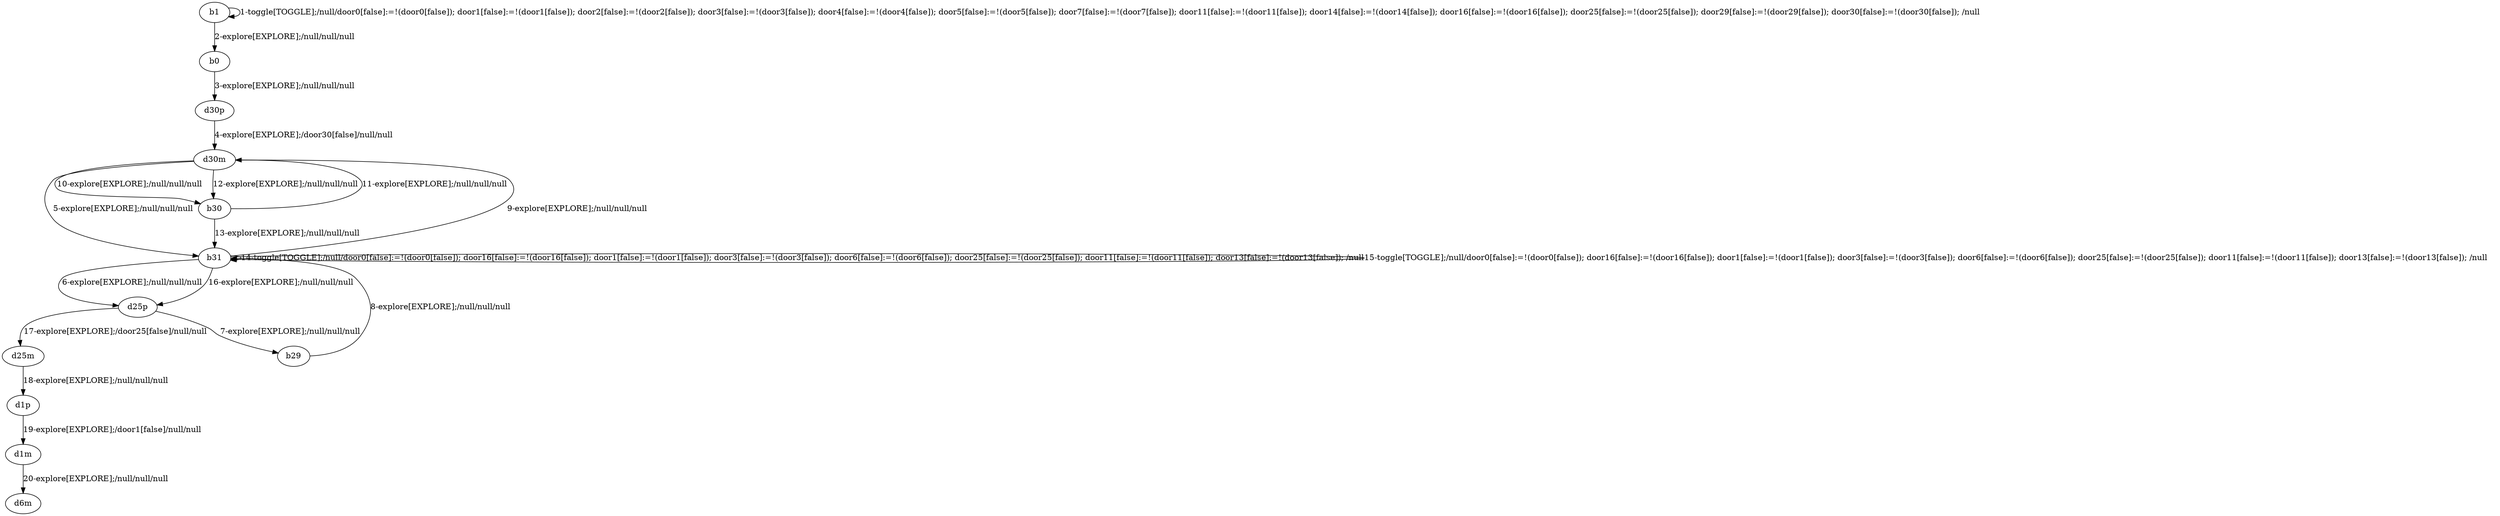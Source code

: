 # Total number of goals covered by this test: 1
# d25p --> b29

digraph g {
"b1" -> "b1" [label = "1-toggle[TOGGLE];/null/door0[false]:=!(door0[false]); door1[false]:=!(door1[false]); door2[false]:=!(door2[false]); door3[false]:=!(door3[false]); door4[false]:=!(door4[false]); door5[false]:=!(door5[false]); door7[false]:=!(door7[false]); door11[false]:=!(door11[false]); door14[false]:=!(door14[false]); door16[false]:=!(door16[false]); door25[false]:=!(door25[false]); door29[false]:=!(door29[false]); door30[false]:=!(door30[false]); /null"];
"b1" -> "b0" [label = "2-explore[EXPLORE];/null/null/null"];
"b0" -> "d30p" [label = "3-explore[EXPLORE];/null/null/null"];
"d30p" -> "d30m" [label = "4-explore[EXPLORE];/door30[false]/null/null"];
"d30m" -> "b31" [label = "5-explore[EXPLORE];/null/null/null"];
"b31" -> "d25p" [label = "6-explore[EXPLORE];/null/null/null"];
"d25p" -> "b29" [label = "7-explore[EXPLORE];/null/null/null"];
"b29" -> "b31" [label = "8-explore[EXPLORE];/null/null/null"];
"b31" -> "d30m" [label = "9-explore[EXPLORE];/null/null/null"];
"d30m" -> "b30" [label = "10-explore[EXPLORE];/null/null/null"];
"b30" -> "d30m" [label = "11-explore[EXPLORE];/null/null/null"];
"d30m" -> "b30" [label = "12-explore[EXPLORE];/null/null/null"];
"b30" -> "b31" [label = "13-explore[EXPLORE];/null/null/null"];
"b31" -> "b31" [label = "14-toggle[TOGGLE];/null/door0[false]:=!(door0[false]); door16[false]:=!(door16[false]); door1[false]:=!(door1[false]); door3[false]:=!(door3[false]); door6[false]:=!(door6[false]); door25[false]:=!(door25[false]); door11[false]:=!(door11[false]); door13[false]:=!(door13[false]); /null"];
"b31" -> "b31" [label = "15-toggle[TOGGLE];/null/door0[false]:=!(door0[false]); door16[false]:=!(door16[false]); door1[false]:=!(door1[false]); door3[false]:=!(door3[false]); door6[false]:=!(door6[false]); door25[false]:=!(door25[false]); door11[false]:=!(door11[false]); door13[false]:=!(door13[false]); /null"];
"b31" -> "d25p" [label = "16-explore[EXPLORE];/null/null/null"];
"d25p" -> "d25m" [label = "17-explore[EXPLORE];/door25[false]/null/null"];
"d25m" -> "d1p" [label = "18-explore[EXPLORE];/null/null/null"];
"d1p" -> "d1m" [label = "19-explore[EXPLORE];/door1[false]/null/null"];
"d1m" -> "d6m" [label = "20-explore[EXPLORE];/null/null/null"];
}